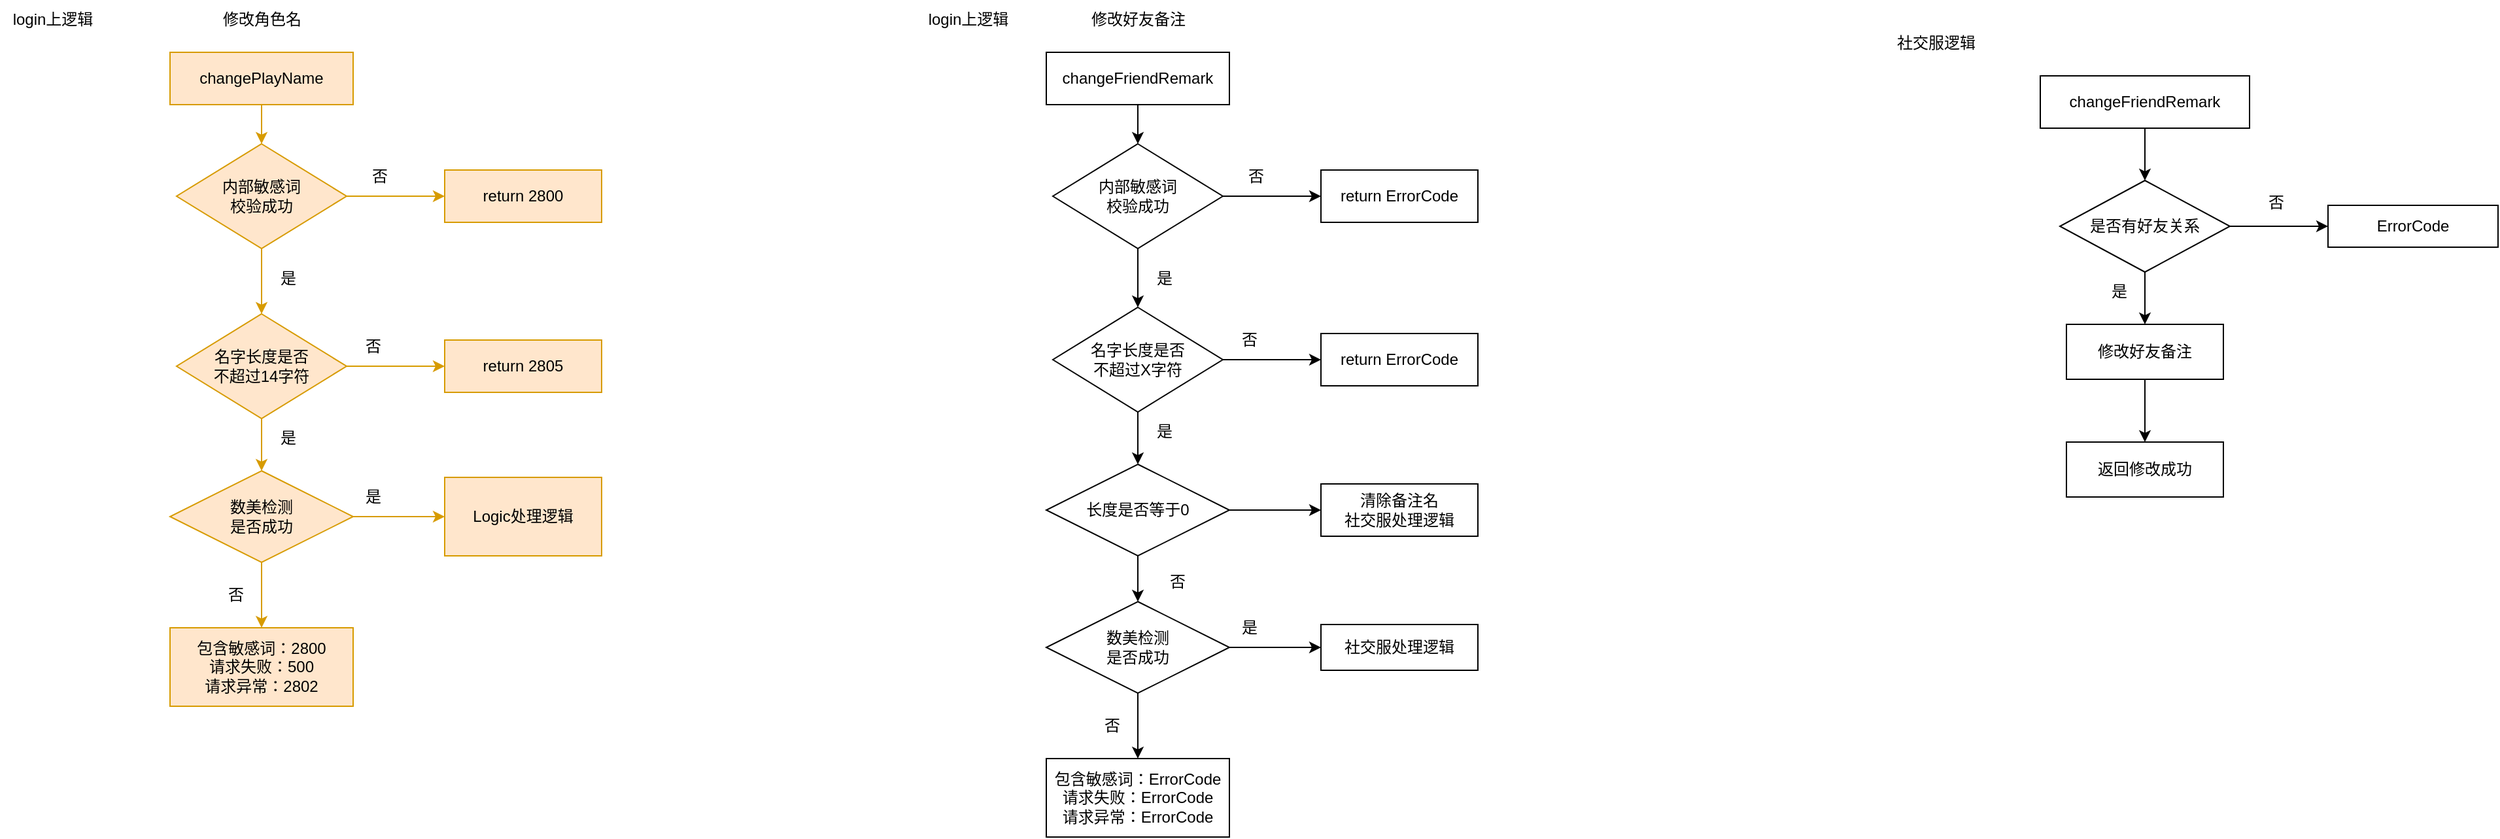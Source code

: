<mxfile version="21.5.2" type="github">
  <diagram name="第 1 页" id="MvaNPlfzRtb8qux0nWip">
    <mxGraphModel dx="1434" dy="764" grid="1" gridSize="10" guides="1" tooltips="1" connect="1" arrows="1" fold="1" page="1" pageScale="1" pageWidth="4681" pageHeight="3300" math="0" shadow="0">
      <root>
        <mxCell id="0" />
        <mxCell id="1" parent="0" />
        <mxCell id="C8dWipBdWJElSoxGy65P-19" style="edgeStyle=orthogonalEdgeStyle;rounded=0;orthogonalLoop=1;jettySize=auto;html=1;exitX=0.5;exitY=1;exitDx=0;exitDy=0;fillColor=#ffe6cc;strokeColor=#d79b00;" edge="1" parent="1" source="C8dWipBdWJElSoxGy65P-2" target="C8dWipBdWJElSoxGy65P-5">
          <mxGeometry relative="1" as="geometry" />
        </mxCell>
        <mxCell id="C8dWipBdWJElSoxGy65P-2" value="changePlayName" style="rounded=0;whiteSpace=wrap;html=1;fillColor=#ffe6cc;strokeColor=#d79b00;" vertex="1" parent="1">
          <mxGeometry x="270" y="130" width="140" height="40" as="geometry" />
        </mxCell>
        <mxCell id="C8dWipBdWJElSoxGy65P-16" style="edgeStyle=orthogonalEdgeStyle;rounded=0;orthogonalLoop=1;jettySize=auto;html=1;exitX=1;exitY=0.5;exitDx=0;exitDy=0;fillColor=#ffe6cc;strokeColor=#d79b00;" edge="1" parent="1" source="C8dWipBdWJElSoxGy65P-5" target="C8dWipBdWJElSoxGy65P-7">
          <mxGeometry relative="1" as="geometry" />
        </mxCell>
        <mxCell id="C8dWipBdWJElSoxGy65P-17" style="edgeStyle=orthogonalEdgeStyle;rounded=0;orthogonalLoop=1;jettySize=auto;html=1;exitX=0.5;exitY=1;exitDx=0;exitDy=0;entryX=0.5;entryY=0;entryDx=0;entryDy=0;fillColor=#ffe6cc;strokeColor=#d79b00;" edge="1" parent="1" source="C8dWipBdWJElSoxGy65P-5" target="C8dWipBdWJElSoxGy65P-6">
          <mxGeometry relative="1" as="geometry" />
        </mxCell>
        <mxCell id="C8dWipBdWJElSoxGy65P-5" value="内部敏感词&lt;br&gt;校验成功" style="rhombus;whiteSpace=wrap;html=1;fillColor=#ffe6cc;strokeColor=#d79b00;" vertex="1" parent="1">
          <mxGeometry x="275" y="200" width="130" height="80" as="geometry" />
        </mxCell>
        <mxCell id="C8dWipBdWJElSoxGy65P-15" style="edgeStyle=orthogonalEdgeStyle;rounded=0;orthogonalLoop=1;jettySize=auto;html=1;exitX=1;exitY=0.5;exitDx=0;exitDy=0;fillColor=#ffe6cc;strokeColor=#d79b00;" edge="1" parent="1" source="C8dWipBdWJElSoxGy65P-6" target="C8dWipBdWJElSoxGy65P-8">
          <mxGeometry relative="1" as="geometry" />
        </mxCell>
        <mxCell id="C8dWipBdWJElSoxGy65P-18" style="edgeStyle=orthogonalEdgeStyle;rounded=0;orthogonalLoop=1;jettySize=auto;html=1;exitX=0.5;exitY=1;exitDx=0;exitDy=0;fillColor=#ffe6cc;strokeColor=#d79b00;" edge="1" parent="1" source="C8dWipBdWJElSoxGy65P-6" target="C8dWipBdWJElSoxGy65P-12">
          <mxGeometry relative="1" as="geometry" />
        </mxCell>
        <mxCell id="C8dWipBdWJElSoxGy65P-6" value="名字长度是否&lt;br&gt;不超过14字符" style="rhombus;whiteSpace=wrap;html=1;fillColor=#ffe6cc;strokeColor=#d79b00;" vertex="1" parent="1">
          <mxGeometry x="275" y="330" width="130" height="80" as="geometry" />
        </mxCell>
        <mxCell id="C8dWipBdWJElSoxGy65P-7" value="return&amp;nbsp;2800" style="whiteSpace=wrap;html=1;fillColor=#ffe6cc;strokeColor=#d79b00;" vertex="1" parent="1">
          <mxGeometry x="480" y="220" width="120" height="40" as="geometry" />
        </mxCell>
        <mxCell id="C8dWipBdWJElSoxGy65P-8" value="return&amp;nbsp;2805" style="whiteSpace=wrap;html=1;fillColor=#ffe6cc;strokeColor=#d79b00;" vertex="1" parent="1">
          <mxGeometry x="480" y="350" width="120" height="40" as="geometry" />
        </mxCell>
        <mxCell id="C8dWipBdWJElSoxGy65P-10" value="包含敏感词：2800&lt;br&gt;请求失败：500&lt;br&gt;请求异常：2802" style="rounded=0;whiteSpace=wrap;html=1;fillColor=#ffe6cc;strokeColor=#d79b00;" vertex="1" parent="1">
          <mxGeometry x="270" y="570" width="140" height="60" as="geometry" />
        </mxCell>
        <mxCell id="C8dWipBdWJElSoxGy65P-11" value="Logic处理逻辑" style="rounded=0;whiteSpace=wrap;html=1;fillColor=#ffe6cc;strokeColor=#d79b00;" vertex="1" parent="1">
          <mxGeometry x="480" y="455" width="120" height="60" as="geometry" />
        </mxCell>
        <mxCell id="C8dWipBdWJElSoxGy65P-13" style="edgeStyle=orthogonalEdgeStyle;rounded=0;orthogonalLoop=1;jettySize=auto;html=1;exitX=0.5;exitY=1;exitDx=0;exitDy=0;fillColor=#ffe6cc;strokeColor=#d79b00;" edge="1" parent="1" source="C8dWipBdWJElSoxGy65P-12" target="C8dWipBdWJElSoxGy65P-10">
          <mxGeometry relative="1" as="geometry" />
        </mxCell>
        <mxCell id="C8dWipBdWJElSoxGy65P-14" style="edgeStyle=orthogonalEdgeStyle;rounded=0;orthogonalLoop=1;jettySize=auto;html=1;exitX=1;exitY=0.5;exitDx=0;exitDy=0;fillColor=#ffe6cc;strokeColor=#d79b00;" edge="1" parent="1" source="C8dWipBdWJElSoxGy65P-12" target="C8dWipBdWJElSoxGy65P-11">
          <mxGeometry relative="1" as="geometry" />
        </mxCell>
        <mxCell id="C8dWipBdWJElSoxGy65P-12" value="数美检测&lt;br&gt;是否成功" style="rhombus;whiteSpace=wrap;html=1;fillColor=#ffe6cc;strokeColor=#d79b00;" vertex="1" parent="1">
          <mxGeometry x="270" y="450" width="140" height="70" as="geometry" />
        </mxCell>
        <mxCell id="C8dWipBdWJElSoxGy65P-20" value="否" style="text;html=1;align=center;verticalAlign=middle;resizable=0;points=[];autosize=1;strokeColor=none;fillColor=none;" vertex="1" parent="1">
          <mxGeometry x="410" y="210" width="40" height="30" as="geometry" />
        </mxCell>
        <mxCell id="C8dWipBdWJElSoxGy65P-21" value="否" style="text;html=1;align=center;verticalAlign=middle;resizable=0;points=[];autosize=1;strokeColor=none;fillColor=none;" vertex="1" parent="1">
          <mxGeometry x="405" y="340" width="40" height="30" as="geometry" />
        </mxCell>
        <mxCell id="C8dWipBdWJElSoxGy65P-22" value="否" style="text;html=1;align=center;verticalAlign=middle;resizable=0;points=[];autosize=1;strokeColor=none;fillColor=none;" vertex="1" parent="1">
          <mxGeometry x="300" y="530" width="40" height="30" as="geometry" />
        </mxCell>
        <mxCell id="C8dWipBdWJElSoxGy65P-23" value="是" style="text;html=1;align=center;verticalAlign=middle;resizable=0;points=[];autosize=1;strokeColor=none;fillColor=none;" vertex="1" parent="1">
          <mxGeometry x="340" y="288" width="40" height="30" as="geometry" />
        </mxCell>
        <mxCell id="C8dWipBdWJElSoxGy65P-24" value="是" style="text;html=1;align=center;verticalAlign=middle;resizable=0;points=[];autosize=1;strokeColor=none;fillColor=none;" vertex="1" parent="1">
          <mxGeometry x="340" y="410" width="40" height="30" as="geometry" />
        </mxCell>
        <mxCell id="C8dWipBdWJElSoxGy65P-26" value="是" style="text;html=1;align=center;verticalAlign=middle;resizable=0;points=[];autosize=1;strokeColor=none;fillColor=none;" vertex="1" parent="1">
          <mxGeometry x="405" y="455" width="40" height="30" as="geometry" />
        </mxCell>
        <mxCell id="C8dWipBdWJElSoxGy65P-27" value="login上逻辑" style="text;html=1;align=center;verticalAlign=middle;resizable=0;points=[];autosize=1;strokeColor=none;fillColor=none;" vertex="1" parent="1">
          <mxGeometry x="140" y="90" width="80" height="30" as="geometry" />
        </mxCell>
        <mxCell id="C8dWipBdWJElSoxGy65P-28" style="edgeStyle=orthogonalEdgeStyle;rounded=0;orthogonalLoop=1;jettySize=auto;html=1;exitX=0.5;exitY=1;exitDx=0;exitDy=0;" edge="1" parent="1" source="C8dWipBdWJElSoxGy65P-29" target="C8dWipBdWJElSoxGy65P-32">
          <mxGeometry relative="1" as="geometry" />
        </mxCell>
        <mxCell id="C8dWipBdWJElSoxGy65P-29" value="changeFriendRemark" style="rounded=0;whiteSpace=wrap;html=1;" vertex="1" parent="1">
          <mxGeometry x="940" y="130" width="140" height="40" as="geometry" />
        </mxCell>
        <mxCell id="C8dWipBdWJElSoxGy65P-30" style="edgeStyle=orthogonalEdgeStyle;rounded=0;orthogonalLoop=1;jettySize=auto;html=1;exitX=1;exitY=0.5;exitDx=0;exitDy=0;" edge="1" parent="1" source="C8dWipBdWJElSoxGy65P-32" target="C8dWipBdWJElSoxGy65P-36">
          <mxGeometry relative="1" as="geometry" />
        </mxCell>
        <mxCell id="C8dWipBdWJElSoxGy65P-31" style="edgeStyle=orthogonalEdgeStyle;rounded=0;orthogonalLoop=1;jettySize=auto;html=1;exitX=0.5;exitY=1;exitDx=0;exitDy=0;entryX=0.5;entryY=0;entryDx=0;entryDy=0;" edge="1" parent="1" source="C8dWipBdWJElSoxGy65P-32" target="C8dWipBdWJElSoxGy65P-35">
          <mxGeometry relative="1" as="geometry" />
        </mxCell>
        <mxCell id="C8dWipBdWJElSoxGy65P-32" value="内部敏感词&lt;br&gt;校验成功" style="rhombus;whiteSpace=wrap;html=1;" vertex="1" parent="1">
          <mxGeometry x="945" y="200" width="130" height="80" as="geometry" />
        </mxCell>
        <mxCell id="C8dWipBdWJElSoxGy65P-33" style="edgeStyle=orthogonalEdgeStyle;rounded=0;orthogonalLoop=1;jettySize=auto;html=1;exitX=1;exitY=0.5;exitDx=0;exitDy=0;" edge="1" parent="1" source="C8dWipBdWJElSoxGy65P-35" target="C8dWipBdWJElSoxGy65P-37">
          <mxGeometry relative="1" as="geometry" />
        </mxCell>
        <mxCell id="C8dWipBdWJElSoxGy65P-51" style="edgeStyle=orthogonalEdgeStyle;rounded=0;orthogonalLoop=1;jettySize=auto;html=1;exitX=0.5;exitY=1;exitDx=0;exitDy=0;" edge="1" parent="1" source="C8dWipBdWJElSoxGy65P-35" target="C8dWipBdWJElSoxGy65P-50">
          <mxGeometry relative="1" as="geometry" />
        </mxCell>
        <mxCell id="C8dWipBdWJElSoxGy65P-35" value="名字长度是否&lt;br&gt;不超过X字符" style="rhombus;whiteSpace=wrap;html=1;" vertex="1" parent="1">
          <mxGeometry x="945" y="325" width="130" height="80" as="geometry" />
        </mxCell>
        <mxCell id="C8dWipBdWJElSoxGy65P-36" value="return&amp;nbsp;ErrorCode" style="whiteSpace=wrap;html=1;" vertex="1" parent="1">
          <mxGeometry x="1150" y="220" width="120" height="40" as="geometry" />
        </mxCell>
        <mxCell id="C8dWipBdWJElSoxGy65P-37" value="return&amp;nbsp;ErrorCode" style="whiteSpace=wrap;html=1;" vertex="1" parent="1">
          <mxGeometry x="1150" y="345" width="120" height="40" as="geometry" />
        </mxCell>
        <mxCell id="C8dWipBdWJElSoxGy65P-38" value="包含敏感词：ErrorCode&lt;br&gt;请求失败：ErrorCode&lt;br&gt;请求异常：ErrorCode" style="rounded=0;whiteSpace=wrap;html=1;" vertex="1" parent="1">
          <mxGeometry x="940" y="670" width="140" height="60" as="geometry" />
        </mxCell>
        <mxCell id="C8dWipBdWJElSoxGy65P-39" value="社交服处理逻辑" style="rounded=0;whiteSpace=wrap;html=1;" vertex="1" parent="1">
          <mxGeometry x="1150" y="567.5" width="120" height="35" as="geometry" />
        </mxCell>
        <mxCell id="C8dWipBdWJElSoxGy65P-40" style="edgeStyle=orthogonalEdgeStyle;rounded=0;orthogonalLoop=1;jettySize=auto;html=1;exitX=0.5;exitY=1;exitDx=0;exitDy=0;" edge="1" parent="1" source="C8dWipBdWJElSoxGy65P-42" target="C8dWipBdWJElSoxGy65P-38">
          <mxGeometry relative="1" as="geometry" />
        </mxCell>
        <mxCell id="C8dWipBdWJElSoxGy65P-41" style="edgeStyle=orthogonalEdgeStyle;rounded=0;orthogonalLoop=1;jettySize=auto;html=1;exitX=1;exitY=0.5;exitDx=0;exitDy=0;" edge="1" parent="1" source="C8dWipBdWJElSoxGy65P-42" target="C8dWipBdWJElSoxGy65P-39">
          <mxGeometry relative="1" as="geometry" />
        </mxCell>
        <mxCell id="C8dWipBdWJElSoxGy65P-42" value="数美检测&lt;br&gt;是否成功" style="rhombus;whiteSpace=wrap;html=1;" vertex="1" parent="1">
          <mxGeometry x="940" y="550" width="140" height="70" as="geometry" />
        </mxCell>
        <mxCell id="C8dWipBdWJElSoxGy65P-43" value="否" style="text;html=1;align=center;verticalAlign=middle;resizable=0;points=[];autosize=1;strokeColor=none;fillColor=none;" vertex="1" parent="1">
          <mxGeometry x="1080" y="210" width="40" height="30" as="geometry" />
        </mxCell>
        <mxCell id="C8dWipBdWJElSoxGy65P-44" value="否" style="text;html=1;align=center;verticalAlign=middle;resizable=0;points=[];autosize=1;strokeColor=none;fillColor=none;" vertex="1" parent="1">
          <mxGeometry x="1075" y="335" width="40" height="30" as="geometry" />
        </mxCell>
        <mxCell id="C8dWipBdWJElSoxGy65P-45" value="否" style="text;html=1;align=center;verticalAlign=middle;resizable=0;points=[];autosize=1;strokeColor=none;fillColor=none;" vertex="1" parent="1">
          <mxGeometry x="970" y="630" width="40" height="30" as="geometry" />
        </mxCell>
        <mxCell id="C8dWipBdWJElSoxGy65P-46" value="是" style="text;html=1;align=center;verticalAlign=middle;resizable=0;points=[];autosize=1;strokeColor=none;fillColor=none;" vertex="1" parent="1">
          <mxGeometry x="1010" y="288" width="40" height="30" as="geometry" />
        </mxCell>
        <mxCell id="C8dWipBdWJElSoxGy65P-47" value="是" style="text;html=1;align=center;verticalAlign=middle;resizable=0;points=[];autosize=1;strokeColor=none;fillColor=none;" vertex="1" parent="1">
          <mxGeometry x="1010" y="405" width="40" height="30" as="geometry" />
        </mxCell>
        <mxCell id="C8dWipBdWJElSoxGy65P-48" value="是" style="text;html=1;align=center;verticalAlign=middle;resizable=0;points=[];autosize=1;strokeColor=none;fillColor=none;" vertex="1" parent="1">
          <mxGeometry x="1075" y="555" width="40" height="30" as="geometry" />
        </mxCell>
        <mxCell id="C8dWipBdWJElSoxGy65P-49" value="login上逻辑" style="text;html=1;align=center;verticalAlign=middle;resizable=0;points=[];autosize=1;strokeColor=none;fillColor=none;" vertex="1" parent="1">
          <mxGeometry x="840" y="90" width="80" height="30" as="geometry" />
        </mxCell>
        <mxCell id="C8dWipBdWJElSoxGy65P-52" style="edgeStyle=orthogonalEdgeStyle;rounded=0;orthogonalLoop=1;jettySize=auto;html=1;exitX=0.5;exitY=1;exitDx=0;exitDy=0;entryX=0.5;entryY=0;entryDx=0;entryDy=0;" edge="1" parent="1" source="C8dWipBdWJElSoxGy65P-50" target="C8dWipBdWJElSoxGy65P-42">
          <mxGeometry relative="1" as="geometry" />
        </mxCell>
        <mxCell id="C8dWipBdWJElSoxGy65P-55" style="edgeStyle=orthogonalEdgeStyle;rounded=0;orthogonalLoop=1;jettySize=auto;html=1;exitX=1;exitY=0.5;exitDx=0;exitDy=0;" edge="1" parent="1" source="C8dWipBdWJElSoxGy65P-50" target="C8dWipBdWJElSoxGy65P-54">
          <mxGeometry relative="1" as="geometry" />
        </mxCell>
        <mxCell id="C8dWipBdWJElSoxGy65P-50" value="长度是否等于0" style="rhombus;whiteSpace=wrap;html=1;" vertex="1" parent="1">
          <mxGeometry x="940" y="445" width="140" height="70" as="geometry" />
        </mxCell>
        <mxCell id="C8dWipBdWJElSoxGy65P-53" value="否" style="text;html=1;align=center;verticalAlign=middle;resizable=0;points=[];autosize=1;strokeColor=none;fillColor=none;" vertex="1" parent="1">
          <mxGeometry x="1020" y="520" width="40" height="30" as="geometry" />
        </mxCell>
        <mxCell id="C8dWipBdWJElSoxGy65P-54" value="清除备注名&lt;br&gt;社交服处理逻辑" style="rounded=0;whiteSpace=wrap;html=1;" vertex="1" parent="1">
          <mxGeometry x="1150" y="460" width="120" height="40" as="geometry" />
        </mxCell>
        <mxCell id="C8dWipBdWJElSoxGy65P-62" style="edgeStyle=orthogonalEdgeStyle;rounded=0;orthogonalLoop=1;jettySize=auto;html=1;exitX=0.5;exitY=1;exitDx=0;exitDy=0;" edge="1" parent="1" source="C8dWipBdWJElSoxGy65P-56" target="C8dWipBdWJElSoxGy65P-59">
          <mxGeometry relative="1" as="geometry" />
        </mxCell>
        <mxCell id="C8dWipBdWJElSoxGy65P-56" value="changeFriendRemark" style="rounded=0;whiteSpace=wrap;html=1;" vertex="1" parent="1">
          <mxGeometry x="1700" y="148" width="160" height="40" as="geometry" />
        </mxCell>
        <mxCell id="C8dWipBdWJElSoxGy65P-57" value="社交服逻辑" style="text;html=1;align=center;verticalAlign=middle;resizable=0;points=[];autosize=1;strokeColor=none;fillColor=none;" vertex="1" parent="1">
          <mxGeometry x="1580" y="108" width="80" height="30" as="geometry" />
        </mxCell>
        <mxCell id="C8dWipBdWJElSoxGy65P-58" value="ErrorCode" style="rounded=0;whiteSpace=wrap;html=1;" vertex="1" parent="1">
          <mxGeometry x="1920" y="247" width="130" height="32" as="geometry" />
        </mxCell>
        <mxCell id="C8dWipBdWJElSoxGy65P-63" style="edgeStyle=orthogonalEdgeStyle;rounded=0;orthogonalLoop=1;jettySize=auto;html=1;exitX=0.5;exitY=1;exitDx=0;exitDy=0;" edge="1" parent="1" source="C8dWipBdWJElSoxGy65P-59" target="C8dWipBdWJElSoxGy65P-60">
          <mxGeometry relative="1" as="geometry" />
        </mxCell>
        <mxCell id="C8dWipBdWJElSoxGy65P-65" style="edgeStyle=orthogonalEdgeStyle;rounded=0;orthogonalLoop=1;jettySize=auto;html=1;exitX=1;exitY=0.5;exitDx=0;exitDy=0;" edge="1" parent="1" source="C8dWipBdWJElSoxGy65P-59" target="C8dWipBdWJElSoxGy65P-58">
          <mxGeometry relative="1" as="geometry" />
        </mxCell>
        <mxCell id="C8dWipBdWJElSoxGy65P-59" value="是否有好友关系" style="rhombus;whiteSpace=wrap;html=1;" vertex="1" parent="1">
          <mxGeometry x="1715" y="228" width="130" height="70" as="geometry" />
        </mxCell>
        <mxCell id="C8dWipBdWJElSoxGy65P-64" style="edgeStyle=orthogonalEdgeStyle;rounded=0;orthogonalLoop=1;jettySize=auto;html=1;exitX=0.5;exitY=1;exitDx=0;exitDy=0;" edge="1" parent="1" source="C8dWipBdWJElSoxGy65P-60" target="C8dWipBdWJElSoxGy65P-61">
          <mxGeometry relative="1" as="geometry" />
        </mxCell>
        <mxCell id="C8dWipBdWJElSoxGy65P-60" value="修改好友备注" style="rounded=0;whiteSpace=wrap;html=1;" vertex="1" parent="1">
          <mxGeometry x="1720" y="338" width="120" height="42" as="geometry" />
        </mxCell>
        <mxCell id="C8dWipBdWJElSoxGy65P-61" value="返回修改成功" style="rounded=0;whiteSpace=wrap;html=1;" vertex="1" parent="1">
          <mxGeometry x="1720" y="428" width="120" height="42" as="geometry" />
        </mxCell>
        <mxCell id="C8dWipBdWJElSoxGy65P-66" value="否" style="text;html=1;align=center;verticalAlign=middle;resizable=0;points=[];autosize=1;strokeColor=none;fillColor=none;" vertex="1" parent="1">
          <mxGeometry x="1860" y="230" width="40" height="30" as="geometry" />
        </mxCell>
        <mxCell id="C8dWipBdWJElSoxGy65P-67" value="是" style="text;html=1;align=center;verticalAlign=middle;resizable=0;points=[];autosize=1;strokeColor=none;fillColor=none;" vertex="1" parent="1">
          <mxGeometry x="1740" y="298" width="40" height="30" as="geometry" />
        </mxCell>
        <mxCell id="C8dWipBdWJElSoxGy65P-68" value="修改角色名" style="text;html=1;align=center;verticalAlign=middle;resizable=0;points=[];autosize=1;strokeColor=none;fillColor=none;" vertex="1" parent="1">
          <mxGeometry x="300" y="90" width="80" height="30" as="geometry" />
        </mxCell>
        <mxCell id="C8dWipBdWJElSoxGy65P-69" value="修改好友备注" style="text;html=1;align=center;verticalAlign=middle;resizable=0;points=[];autosize=1;strokeColor=none;fillColor=none;" vertex="1" parent="1">
          <mxGeometry x="960" y="90" width="100" height="30" as="geometry" />
        </mxCell>
      </root>
    </mxGraphModel>
  </diagram>
</mxfile>
